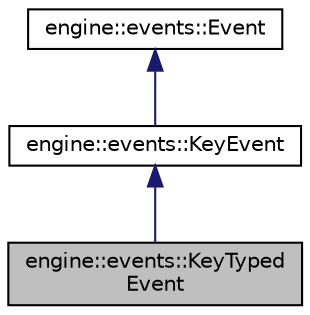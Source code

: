 digraph "engine::events::KeyTypedEvent"
{
 // LATEX_PDF_SIZE
  edge [fontname="Helvetica",fontsize="10",labelfontname="Helvetica",labelfontsize="10"];
  node [fontname="Helvetica",fontsize="10",shape=record];
  Node1 [label="engine::events::KeyTyped\lEvent",height=0.2,width=0.4,color="black", fillcolor="grey75", style="filled", fontcolor="black",tooltip="Generated when a key is typed by the user in the application."];
  Node2 -> Node1 [dir="back",color="midnightblue",fontsize="10",style="solid"];
  Node2 [label="engine::events::KeyEvent",height=0.2,width=0.4,color="black", fillcolor="white", style="filled",URL="$classengine_1_1events_1_1KeyEvent.html",tooltip="The base event for all other Key input events."];
  Node3 -> Node2 [dir="back",color="midnightblue",fontsize="10",style="solid"];
  Node3 [label="engine::events::Event",height=0.2,width=0.4,color="black", fillcolor="white", style="filled",URL="$classengine_1_1events_1_1Event.html",tooltip="The abstract Event class."];
}
